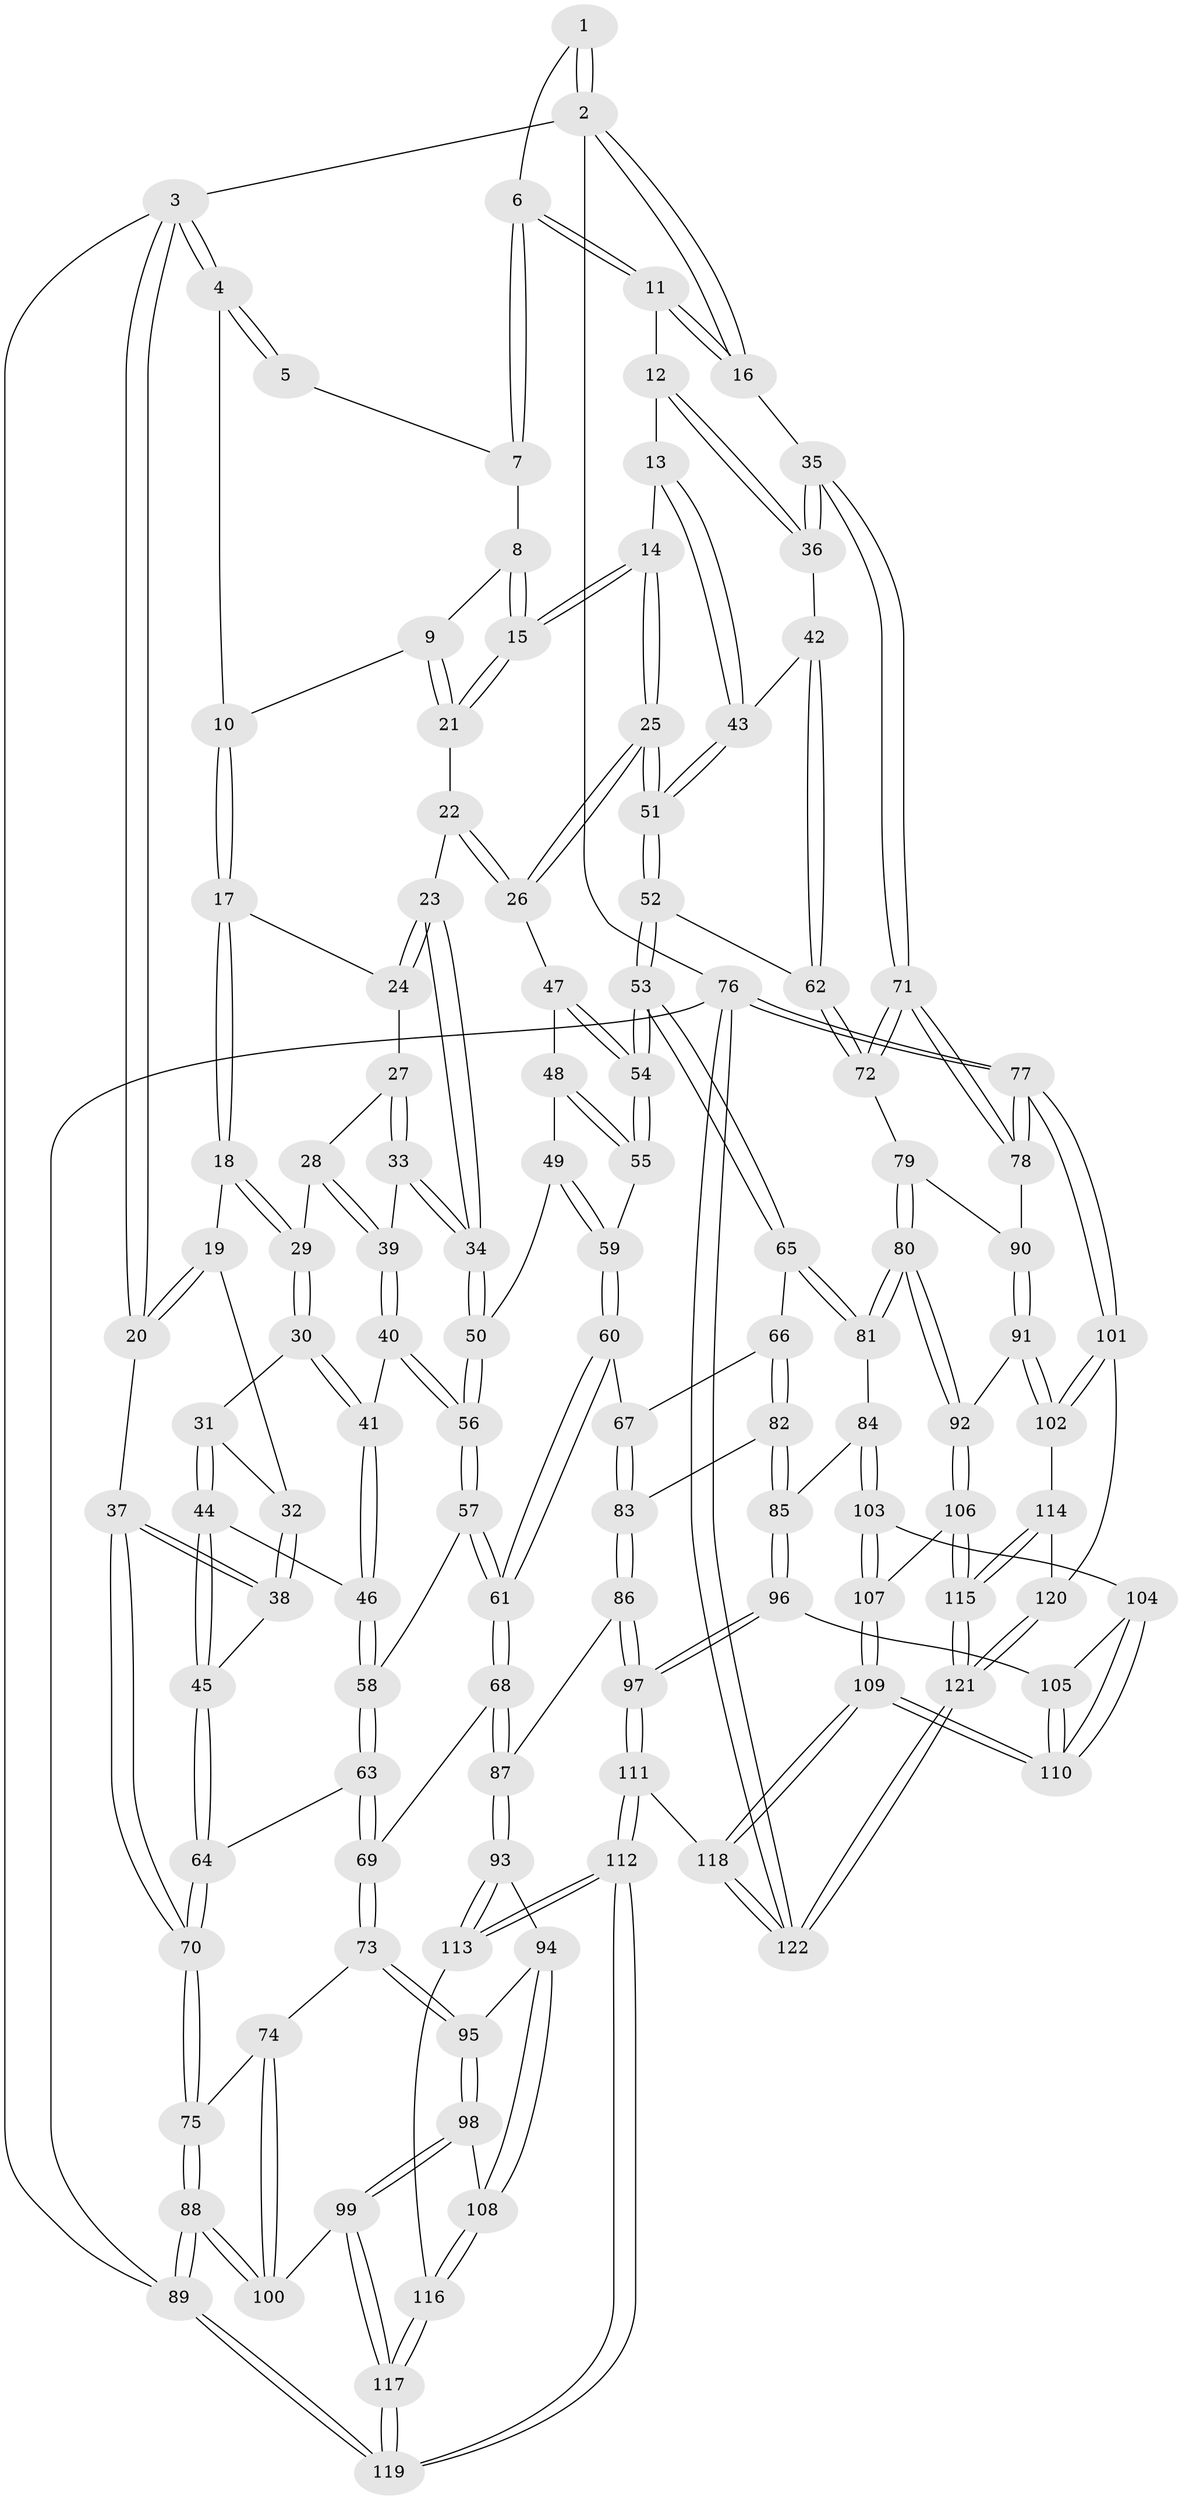 // Generated by graph-tools (version 1.1) at 2025/27/03/15/25 16:27:56]
// undirected, 122 vertices, 302 edges
graph export_dot {
graph [start="1"]
  node [color=gray90,style=filled];
  1 [pos="+0.8006155315963243+0"];
  2 [pos="+1+0"];
  3 [pos="+0+0"];
  4 [pos="+0.22177633337062982+0"];
  5 [pos="+0.47074804172660667+0"];
  6 [pos="+0.7293245507725888+0.005824217016000052"];
  7 [pos="+0.5508747980486691+0.05674691353263553"];
  8 [pos="+0.5474541683486351+0.06845832853521157"];
  9 [pos="+0.3853505310178969+0.09294225179146942"];
  10 [pos="+0.23298555128150628+0"];
  11 [pos="+0.7366782438727832+0.12859437380017844"];
  12 [pos="+0.7348952160762144+0.16240568294291607"];
  13 [pos="+0.6848695556344898+0.2019126022207387"];
  14 [pos="+0.6385726345095831+0.2284244442812346"];
  15 [pos="+0.5822366665767827+0.17848729833792673"];
  16 [pos="+1+0"];
  17 [pos="+0.16602656033239102+0.14967877527604023"];
  18 [pos="+0.14085622029315295+0.17016249161094787"];
  19 [pos="+0.11813507920891698+0.17826270773454606"];
  20 [pos="+0+0.1817224106746844"];
  21 [pos="+0.4057680992487722+0.16204061455831514"];
  22 [pos="+0.3988229243313031+0.18597167719400373"];
  23 [pos="+0.3443104144264946+0.25739969805325036"];
  24 [pos="+0.16786037670206203+0.15155765800149712"];
  25 [pos="+0.6162102451232728+0.289577108461553"];
  26 [pos="+0.5178583044752179+0.30534157855666555"];
  27 [pos="+0.2149725629799829+0.2691252803754883"];
  28 [pos="+0.18535614888706362+0.31564217598956174"];
  29 [pos="+0.14264418085775055+0.2867783103974411"];
  30 [pos="+0.12969040206983293+0.3087529785216188"];
  31 [pos="+0.1067985059190747+0.3188607867922868"];
  32 [pos="+0.0553427164041992+0.2953404210196725"];
  33 [pos="+0.2631654484167475+0.31533641027453"];
  34 [pos="+0.34100423676754704+0.31572047654717683"];
  35 [pos="+1+0.28575666945168304"];
  36 [pos="+1+0.2889318672041105"];
  37 [pos="+0+0.3939330494642701"];
  38 [pos="+0+0.38859255848125146"];
  39 [pos="+0.20138360152918947+0.3541672364670889"];
  40 [pos="+0.19220107634130396+0.3734206630316775"];
  41 [pos="+0.16810652883917043+0.3878395250508584"];
  42 [pos="+0.8819989463511615+0.3820614231724513"];
  43 [pos="+0.8327072857656941+0.3823961164228202"];
  44 [pos="+0.08294486048477802+0.42047789040343037"];
  45 [pos="+0+0.3935596656081745"];
  46 [pos="+0.1245715457552771+0.4390597485463048"];
  47 [pos="+0.4974556348323389+0.31831149545859916"];
  48 [pos="+0.4794366193749989+0.3275152393348038"];
  49 [pos="+0.39036625694492816+0.3568814326526931"];
  50 [pos="+0.35821231666579656+0.34975418693376337"];
  51 [pos="+0.6536308663364889+0.42425487942307705"];
  52 [pos="+0.63293860932086+0.5001209545957115"];
  53 [pos="+0.6300007191356352+0.5028906867490022"];
  54 [pos="+0.5150393777157175+0.47663593954626166"];
  55 [pos="+0.4986245164071457+0.4743073588714736"];
  56 [pos="+0.3088677333432697+0.4359479839886201"];
  57 [pos="+0.3038261580306778+0.46775211454584925"];
  58 [pos="+0.13358238575871056+0.45827355998141783"];
  59 [pos="+0.4723281393473648+0.47404570414215413"];
  60 [pos="+0.3441993706294026+0.5757141798228587"];
  61 [pos="+0.33339887496279985+0.5777220085825747"];
  62 [pos="+0.8022687818168985+0.5616721515534228"];
  63 [pos="+0.13424191505431946+0.5566356666474872"];
  64 [pos="+0.09860815860472719+0.5522894270830548"];
  65 [pos="+0.6226485085610196+0.528270777813532"];
  66 [pos="+0.6082493677121967+0.5536114333036033"];
  67 [pos="+0.46392346283365027+0.6138349967471273"];
  68 [pos="+0.31496213188542843+0.6019027375080351"];
  69 [pos="+0.17615071197931761+0.6392616840569816"];
  70 [pos="+0+0.5423926696258231"];
  71 [pos="+1+0.43782825386440244"];
  72 [pos="+0.8247401230851145+0.588987074155419"];
  73 [pos="+0.16285326261572336+0.6603707076507519"];
  74 [pos="+0.055142164117805266+0.6848305707582294"];
  75 [pos="+0+0.6195151239799943"];
  76 [pos="+1+1"];
  77 [pos="+1+0.9423369425644317"];
  78 [pos="+1+0.5466905845306831"];
  79 [pos="+0.8286439081401124+0.622799469340751"];
  80 [pos="+0.7914323731995224+0.7242628074353116"];
  81 [pos="+0.7548725707792204+0.716518939396139"];
  82 [pos="+0.5920651882789324+0.7026510725264555"];
  83 [pos="+0.49048192321496353+0.7050166233386315"];
  84 [pos="+0.6204136785584706+0.7400706302010762"];
  85 [pos="+0.6104146423636707+0.7335152882632598"];
  86 [pos="+0.4048028090155211+0.7834652775217804"];
  87 [pos="+0.3905266484466987+0.7806781196434425"];
  88 [pos="+0+1"];
  89 [pos="+0+1"];
  90 [pos="+0.9736340969170375+0.6637294600525367"];
  91 [pos="+0.9206503734448691+0.7634961176101762"];
  92 [pos="+0.8212584190951742+0.7818616238675483"];
  93 [pos="+0.33054257767930645+0.82336624948772"];
  94 [pos="+0.27235353745993457+0.806291501067194"];
  95 [pos="+0.1751995921365439+0.7239183419708543"];
  96 [pos="+0.4825927451000967+0.8496976578893582"];
  97 [pos="+0.4789760512089654+0.8502046371777021"];
  98 [pos="+0.14039489300295235+0.8138430821881772"];
  99 [pos="+0.046393494376896834+0.8591034872529714"];
  100 [pos="+0.03336016760266549+0.8586772494900394"];
  101 [pos="+1+0.8978351122879502"];
  102 [pos="+1+0.8296128149873909"];
  103 [pos="+0.6415118044831112+0.8230855219179459"];
  104 [pos="+0.6386158775636873+0.8259353420299471"];
  105 [pos="+0.5282007836313402+0.8640849114321681"];
  106 [pos="+0.8016553979660149+0.8670225538880797"];
  107 [pos="+0.7463526190303456+0.8837171795263904"];
  108 [pos="+0.18817518635861064+0.8745094296221765"];
  109 [pos="+0.6328575341920125+1"];
  110 [pos="+0.5979761419457758+0.9234932667661097"];
  111 [pos="+0.415939910964891+1"];
  112 [pos="+0.32703442408248873+1"];
  113 [pos="+0.32321509396989895+0.8571356022830872"];
  114 [pos="+0.8558705729963134+0.8782967101317546"];
  115 [pos="+0.8032324415049472+0.8688605086295157"];
  116 [pos="+0.19202089128061509+0.9036961671796481"];
  117 [pos="+0.17955548828690912+0.9764976615968062"];
  118 [pos="+0.5717059027141345+1"];
  119 [pos="+0.2457673520026952+1"];
  120 [pos="+0.9604618007648892+0.9163922914496759"];
  121 [pos="+0.8568701119372171+1"];
  122 [pos="+0.8992236916977102+1"];
  1 -- 2;
  1 -- 2;
  1 -- 6;
  2 -- 3;
  2 -- 16;
  2 -- 16;
  2 -- 76;
  3 -- 4;
  3 -- 4;
  3 -- 20;
  3 -- 20;
  3 -- 89;
  4 -- 5;
  4 -- 5;
  4 -- 10;
  5 -- 7;
  6 -- 7;
  6 -- 7;
  6 -- 11;
  6 -- 11;
  7 -- 8;
  8 -- 9;
  8 -- 15;
  8 -- 15;
  9 -- 10;
  9 -- 21;
  9 -- 21;
  10 -- 17;
  10 -- 17;
  11 -- 12;
  11 -- 16;
  11 -- 16;
  12 -- 13;
  12 -- 36;
  12 -- 36;
  13 -- 14;
  13 -- 43;
  13 -- 43;
  14 -- 15;
  14 -- 15;
  14 -- 25;
  14 -- 25;
  15 -- 21;
  15 -- 21;
  16 -- 35;
  17 -- 18;
  17 -- 18;
  17 -- 24;
  18 -- 19;
  18 -- 29;
  18 -- 29;
  19 -- 20;
  19 -- 20;
  19 -- 32;
  20 -- 37;
  21 -- 22;
  22 -- 23;
  22 -- 26;
  22 -- 26;
  23 -- 24;
  23 -- 24;
  23 -- 34;
  23 -- 34;
  24 -- 27;
  25 -- 26;
  25 -- 26;
  25 -- 51;
  25 -- 51;
  26 -- 47;
  27 -- 28;
  27 -- 33;
  27 -- 33;
  28 -- 29;
  28 -- 39;
  28 -- 39;
  29 -- 30;
  29 -- 30;
  30 -- 31;
  30 -- 41;
  30 -- 41;
  31 -- 32;
  31 -- 44;
  31 -- 44;
  32 -- 38;
  32 -- 38;
  33 -- 34;
  33 -- 34;
  33 -- 39;
  34 -- 50;
  34 -- 50;
  35 -- 36;
  35 -- 36;
  35 -- 71;
  35 -- 71;
  36 -- 42;
  37 -- 38;
  37 -- 38;
  37 -- 70;
  37 -- 70;
  38 -- 45;
  39 -- 40;
  39 -- 40;
  40 -- 41;
  40 -- 56;
  40 -- 56;
  41 -- 46;
  41 -- 46;
  42 -- 43;
  42 -- 62;
  42 -- 62;
  43 -- 51;
  43 -- 51;
  44 -- 45;
  44 -- 45;
  44 -- 46;
  45 -- 64;
  45 -- 64;
  46 -- 58;
  46 -- 58;
  47 -- 48;
  47 -- 54;
  47 -- 54;
  48 -- 49;
  48 -- 55;
  48 -- 55;
  49 -- 50;
  49 -- 59;
  49 -- 59;
  50 -- 56;
  50 -- 56;
  51 -- 52;
  51 -- 52;
  52 -- 53;
  52 -- 53;
  52 -- 62;
  53 -- 54;
  53 -- 54;
  53 -- 65;
  53 -- 65;
  54 -- 55;
  54 -- 55;
  55 -- 59;
  56 -- 57;
  56 -- 57;
  57 -- 58;
  57 -- 61;
  57 -- 61;
  58 -- 63;
  58 -- 63;
  59 -- 60;
  59 -- 60;
  60 -- 61;
  60 -- 61;
  60 -- 67;
  61 -- 68;
  61 -- 68;
  62 -- 72;
  62 -- 72;
  63 -- 64;
  63 -- 69;
  63 -- 69;
  64 -- 70;
  64 -- 70;
  65 -- 66;
  65 -- 81;
  65 -- 81;
  66 -- 67;
  66 -- 82;
  66 -- 82;
  67 -- 83;
  67 -- 83;
  68 -- 69;
  68 -- 87;
  68 -- 87;
  69 -- 73;
  69 -- 73;
  70 -- 75;
  70 -- 75;
  71 -- 72;
  71 -- 72;
  71 -- 78;
  71 -- 78;
  72 -- 79;
  73 -- 74;
  73 -- 95;
  73 -- 95;
  74 -- 75;
  74 -- 100;
  74 -- 100;
  75 -- 88;
  75 -- 88;
  76 -- 77;
  76 -- 77;
  76 -- 122;
  76 -- 122;
  76 -- 89;
  77 -- 78;
  77 -- 78;
  77 -- 101;
  77 -- 101;
  78 -- 90;
  79 -- 80;
  79 -- 80;
  79 -- 90;
  80 -- 81;
  80 -- 81;
  80 -- 92;
  80 -- 92;
  81 -- 84;
  82 -- 83;
  82 -- 85;
  82 -- 85;
  83 -- 86;
  83 -- 86;
  84 -- 85;
  84 -- 103;
  84 -- 103;
  85 -- 96;
  85 -- 96;
  86 -- 87;
  86 -- 97;
  86 -- 97;
  87 -- 93;
  87 -- 93;
  88 -- 89;
  88 -- 89;
  88 -- 100;
  88 -- 100;
  89 -- 119;
  89 -- 119;
  90 -- 91;
  90 -- 91;
  91 -- 92;
  91 -- 102;
  91 -- 102;
  92 -- 106;
  92 -- 106;
  93 -- 94;
  93 -- 113;
  93 -- 113;
  94 -- 95;
  94 -- 108;
  94 -- 108;
  95 -- 98;
  95 -- 98;
  96 -- 97;
  96 -- 97;
  96 -- 105;
  97 -- 111;
  97 -- 111;
  98 -- 99;
  98 -- 99;
  98 -- 108;
  99 -- 100;
  99 -- 117;
  99 -- 117;
  101 -- 102;
  101 -- 102;
  101 -- 120;
  102 -- 114;
  103 -- 104;
  103 -- 107;
  103 -- 107;
  104 -- 105;
  104 -- 110;
  104 -- 110;
  105 -- 110;
  105 -- 110;
  106 -- 107;
  106 -- 115;
  106 -- 115;
  107 -- 109;
  107 -- 109;
  108 -- 116;
  108 -- 116;
  109 -- 110;
  109 -- 110;
  109 -- 118;
  109 -- 118;
  111 -- 112;
  111 -- 112;
  111 -- 118;
  112 -- 113;
  112 -- 113;
  112 -- 119;
  112 -- 119;
  113 -- 116;
  114 -- 115;
  114 -- 115;
  114 -- 120;
  115 -- 121;
  115 -- 121;
  116 -- 117;
  116 -- 117;
  117 -- 119;
  117 -- 119;
  118 -- 122;
  118 -- 122;
  120 -- 121;
  120 -- 121;
  121 -- 122;
  121 -- 122;
}
